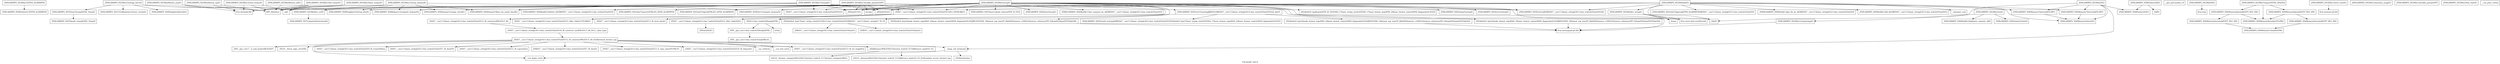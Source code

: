 digraph "Call graph: min.ll" {
	label="Call graph: min.ll";

	Node0x559bdc5f9460 [shape=record,label="{_ZN9LAMMPS_NS3MinC2EPNS_6LAMMPSE}"];
	Node0x559bdc5f9460 -> Node0x559bdc640ec0;
	Node0x559bdc4f03c0 [shape=record,label="{_ZNSt7__cxx1112basic_stringIcSt11char_traitsIcESaIcEEC2IS3_EEPKcRKS3_}"];
	Node0x559bdc4f03c0 -> Node0x559bdc4ebe70;
	Node0x559bdc4f03c0 -> Node0x559bdc545ca0;
	Node0x559bdc4f03c0 -> Node0x559bdc593760;
	Node0x559bdc4f03c0 -> Node0x559bdc58ea20;
	Node0x559bdc4f03c0 -> Node0x559bdc586710;
	Node0x559bdc640ec0 [shape=record,label="{_ZN9LAMMPS_NS8PointersC2EPNS_6LAMMPSE}"];
	Node0x559bdc51d4d0 [shape=record,label="{_ZN9LAMMPS_NS6Modify19addstep_compute_allEl}"];
	Node0x559bdc51eb30 [shape=record,label="{_ZN9LAMMPS_NS6Output5writeEl}"];
	Node0x559bdc51fed0 [shape=record,label="{_ZN9LAMMPS_NS3Min7cleanupEv}"];
	Node0x559bdc51fed0 -> Node0x559bdc4eb220;
	Node0x559bdc51fed0 -> Node0x559bdc511000;
	Node0x559bdc51fed0 -> Node0x559bdc4edf10;
	Node0x559bdc51fed0 -> Node0x559bdc4fce80;
	Node0x559bdc51fed0 -> Node0x559bdc4f1fc0;
	Node0x559bdc51fed0 -> Node0x559bdc4f03c0;
	Node0x559bdc51fed0 -> Node0x559bdc685050;
	Node0x559bdc5a2f50 [shape=record,label="{_ZN9LAMMPS_NS3MinD2Ev}"];
	Node0x559bdc5a2f50 -> Node0x559bdc63f890;
	Node0x559bdc5a2f50 -> Node0x559bdc658610;
	Node0x559bdc5a2f50 -> Node0x559bdc565b20;
	Node0x559bdc5a2f50 -> Node0x559bdc63c9e0;
	Node0x559bdc5a2f50 -> Node0x559bdc58d4b0;
	Node0x559bdc5a2f50 -> Node0x559bdc647d60;
	Node0x559bdc63f890 [shape=record,label="{_ZdaPv}"];
	Node0x559bdc63c9e0 [shape=record,label="{_ZN9LAMMPS_NS6Memory5sfreeEPv}"];
	Node0x559bdc53ef40 [shape=record,label="{__gxx_personality_v0}"];
	Node0x559bdc658610 [shape=record,label="{__clang_call_terminate}"];
	Node0x559bdc658610 -> Node0x559bdc4ec5b0;
	Node0x559bdc658610 -> Node0x559bdc6348e0;
	Node0x559bdc4ec5b0 [shape=record,label="{__cxa_begin_catch}"];
	Node0x559bdc6348e0 [shape=record,label="{_ZSt9terminatev}"];
	Node0x559bdc647d60 [shape=record,label="{_ZN9LAMMPS_NS6Memory7destroyIiEEvRPT_}"];
	Node0x559bdc647d60 -> Node0x559bdc63c9e0;
	Node0x559bdc58d4b0 [shape=record,label="{_ZN9LAMMPS_NS6Memory7destroyIdEEvRPT_}"];
	Node0x559bdc58d4b0 -> Node0x559bdc63c9e0;
	Node0x559bdc5c5500 [shape=record,label="{_ZN9LAMMPS_NS3MinD0Ev}"];
	Node0x559bdc5c5500 -> Node0x559bdc581cd0;
	Node0x559bdc581cd0 [shape=record,label="{llvm.trap}"];
	Node0x559bdc4f1a60 [shape=record,label="{_ZN9LAMMPS_NS3Min4initEv}"];
	Node0x559bdc4f1a60 -> Node0x559bdc4f1fc0;
	Node0x559bdc4f1a60 -> Node0x559bdc4f03c0;
	Node0x559bdc4f1a60 -> Node0x559bdc4eb220;
	Node0x559bdc4f1a60 -> Node0x559bdc4edf10;
	Node0x559bdc4f1a60 -> Node0x559bdc4edff0;
	Node0x559bdc4f1a60 -> Node0x559bdc4f0470;
	Node0x559bdc4f1a60 -> Node0x559bdc5e87f0;
	Node0x559bdc4f1a60 -> Node0x559bdc4edba0;
	Node0x559bdc4f1a60 -> Node0x559bdc63c9e0;
	Node0x559bdc4f1a60 -> Node0x559bdc58d4b0;
	Node0x559bdc4f1a60 -> Node0x559bdc647d60;
	Node0x559bdc4f1a60 -> Node0x559bdc4f4c80;
	Node0x559bdc4f1a60 -> Node0x559bdc4f4cf0;
	Node0x559bdc4f1a60 -> Node0x559bdc63f890;
	Node0x559bdc4edff0 [shape=record,label="{_ZN9LAMMPS_NS5Error3allERKNSt7__cxx1112basic_stringIcSt11char_traitsIcESaIcEEEiS8_}"];
	Node0x559bdc56f550 [shape=record,label="{_ZNKSt7__cxx1112basic_stringIcSt11char_traitsIcESaIcEE4sizeEv}"];
	Node0x559bdc685a50 [shape=record,label="{_ZN9LAMMPS_NS6Memory6createIiEEPT_RS3_iPKc}"];
	Node0x559bdc685a50 -> Node0x559bdc571530;
	Node0x559bdc4f1fc0 [shape=record,label="{_ZNSaIcEC1Ev}"];
	Node0x559bdc4edf10 [shape=record,label="{_ZNSt7__cxx1112basic_stringIcSt11char_traitsIcESaIcEED1Ev}"];
	Node0x559bdc4eb220 [shape=record,label="{_ZNSaIcED1Ev}"];
	Node0x559bdc4f4c80 [shape=record,label="{_ZN9LAMMPS_NS6Modify7add_fixERKNSt7__cxx1112basic_stringIcSt11char_traitsIcESaIcEEEi}"];
	Node0x559bdc4f4cf0 [shape=record,label="{__dynamic_cast}"];
	Node0x559bdc4edba0 [shape=record,label="{_ZN9LAMMPS_NS3Min8ev_setupEv}"];
	Node0x559bdc4edba0 -> Node0x559bdc63f890;
	Node0x559bdc4edba0 -> Node0x559bdc56cff0;
	Node0x559bdc4edba0 -> Node0x559bdc565a90;
	Node0x559bdc56cff0 [shape=record,label="{_Znam}"];
	Node0x559bdc5e87f0 [shape=record,label="{_ZNK9LAMMPS_NS6Modify13get_fix_by_idERKNSt7__cxx1112basic_stringIcSt11char_traitsIcESaIcEEE}"];
	Node0x559bdc4f0470 [shape=record,label="{_ZN9LAMMPS_NS5utils7logmesgEPNS_6LAMMPSERKNSt7__cxx1112basic_stringIcSt11char_traitsIcESaIcEEE}"];
	Node0x559bdc4ee720 [shape=record,label="{_ZN9LAMMPS_NS3Min5setupEi}"];
	Node0x559bdc4ee720 -> Node0x559bdc593760;
	Node0x559bdc4ee720 -> Node0x559bdc4f2d30;
	Node0x559bdc4ee720 -> Node0x559bdc4f4b40;
	Node0x559bdc4ee720 -> Node0x559bdc4f5220;
	Node0x559bdc4ee720 -> Node0x559bdc511000;
	Node0x559bdc4ee720 -> Node0x559bdc50fe50;
	Node0x559bdc4ee720 -> Node0x559bdc50dc80;
	Node0x559bdc4ee720 -> Node0x559bdc50cd80;
	Node0x559bdc4ee720 -> Node0x559bdc4f3160;
	Node0x559bdc4ee720 -> Node0x559bdc50aee0;
	Node0x559bdc4ee720 -> Node0x559bdc5074d0;
	Node0x559bdc4ee720 -> Node0x559bdc4f52b0;
	Node0x559bdc4ee720 -> Node0x559bdc4f1fc0;
	Node0x559bdc4ee720 -> Node0x559bdc4f03c0;
	Node0x559bdc4ee720 -> Node0x559bdc4eb220;
	Node0x559bdc4ee720 -> Node0x559bdc4edf10;
	Node0x559bdc4ee720 -> Node0x559bdc4edff0;
	Node0x559bdc4ee720 -> Node0x559bdc504040;
	Node0x559bdc4ee720 -> Node0x559bdc4fce80;
	Node0x559bdc4ee720 -> Node0x559bdc57b970;
	Node0x559bdc4ee720 -> Node0x559bdc57ce90;
	Node0x559bdc4ee720 -> Node0x559bdc516c70;
	Node0x559bdc4ee720 -> Node0x559bdc565a90;
	Node0x559bdc4ee720 -> Node0x559bdc56cff0;
	Node0x559bdc4ee720 -> Node0x559bdc5197b0;
	Node0x559bdc4ee720 -> Node0x559bdc57ecc0;
	Node0x559bdc4ee720 -> Node0x559bdc581520;
	Node0x559bdc51c490 [shape=record,label="{_ZN9LAMMPS_NS3Min3runEi}"];
	Node0x559bdc51c490 -> Node0x559bdc51cc70;
	Node0x559bdc51c490 -> Node0x559bdc51d4d0;
	Node0x559bdc51c490 -> Node0x559bdc51eb30;
	Node0x559bdc4f5220 [shape=record,label="{_ZN3fmt6v9_lmp6vprintEP8_IO_FILENS0_17basic_string_viewIcEENS0_17basic_format_argsINS0_20basic_format_contextINS0_8appenderEcEEEE}"];
	Node0x559bdc4f52b0 [shape=record,label="{_ZN9LAMMPS_NS5Timer13print_timeoutEP8_IO_FILE}"];
	Node0x559bdc565a90 [shape=record,label="{llvm.umul.with.overflow.i64}"];
	Node0x559bdc581520 [shape=record,label="{_ZN9LAMMPS_NS5Error7warningIJRiEEEvRKNSt7__cxx1112basic_stringIcSt11char_traitsIcESaIcEEEiSA_DpOT_}"];
	Node0x559bdc581520 -> Node0x559bdc512060;
	Node0x559bdc581520 -> Node0x559bdc512c50;
	Node0x559bdc581520 -> Node0x559bdc512ed0;
	Node0x559bdc57ecc0 [shape=record,label="{_ZNK9LAMMPS_NS6Modify17get_compute_by_idERKNSt7__cxx1112basic_stringIcSt11char_traitsIcESaIcEEE}"];
	Node0x559bdc5197b0 [shape=record,label="{MPI_Allreduce}"];
	Node0x559bdc516c70 [shape=record,label="{_ZN9LAMMPS_NS4Atom5setupEv}"];
	Node0x559bdc57ce90 [shape=record,label="{_ZN9LAMMPS_NS8Neighbor10setup_binsEv}"];
	Node0x559bdc57b970 [shape=record,label="{_ZN9LAMMPS_NS6Domain11image_checkEv}"];
	Node0x559bdc4fce80 [shape=record,label="{_ZN9LAMMPS_NS6Domain19box_too_small_checkEv}"];
	Node0x559bdc504040 [shape=record,label="{strcmp}"];
	Node0x559bdc5074d0 [shape=record,label="{_ZN9LAMMPS_NS5Force5setupEv}"];
	Node0x559bdc50aee0 [shape=record,label="{_ZN9LAMMPS_NS3Min6ev_setEl}"];
	Node0x559bdc50aee0 -> Node0x559bdc516640;
	Node0x559bdc50cd80 [shape=record,label="{_ZN9LAMMPS_NS4Pair13compute_dummyEii}"];
	Node0x559bdc50dc80 [shape=record,label="{_ZN9LAMMPS_NS6KSpace13compute_dummyEii}"];
	Node0x559bdc50fe50 [shape=record,label="{_ZN9LAMMPS_NS6Output5setupEi}"];
	Node0x559bdc511000 [shape=record,label="{sqrt}"];
	Node0x559bdc51a0f0 [shape=record,label="{_ZN9LAMMPS_NS3Min13setup_minimalEi}"];
	Node0x559bdc51a0f0 -> Node0x559bdc511000;
	Node0x559bdc51a0f0 -> Node0x559bdc50dc80;
	Node0x559bdc51a0f0 -> Node0x559bdc50cd80;
	Node0x559bdc51a0f0 -> Node0x559bdc50aee0;
	Node0x559bdc51a0f0 -> Node0x559bdc57ce90;
	Node0x559bdc51a0f0 -> Node0x559bdc4fce80;
	Node0x559bdc51a0f0 -> Node0x559bdc57b970;
	Node0x559bdc52d830 [shape=record,label="{_ZN9LAMMPS_NS3Min9fnorm_maxEv}"];
	Node0x559bdc52d830 -> Node0x559bdc688690;
	Node0x559bdc52d830 -> Node0x559bdc5197b0;
	Node0x559bdc52e2c0 [shape=record,label="{_ZN9LAMMPS_NS3Min12total_torqueEv}"];
	Node0x559bdc52e2c0 -> Node0x559bdc688690;
	Node0x559bdc52e2c0 -> Node0x559bdc511000;
	Node0x559bdc52e2c0 -> Node0x559bdc5197b0;
	Node0x559bdc51cc70 [shape=record,label="{_ZN9LAMMPS_NS3Min11stopstringsEi}"];
	Node0x559bdc51cc70 -> Node0x559bdc4f4b40;
	Node0x559bdc685050 [shape=record,label="{_ZN9LAMMPS_NS6Modify10delete_fixERKNSt7__cxx1112basic_stringIcSt11char_traitsIcESaIcEEE}"];
	Node0x559bdc6850d0 [shape=record,label="{_ZN9LAMMPS_NS3Min12energy_forceEi}"];
	Node0x559bdc6850d0 -> Node0x559bdc685150;
	Node0x559bdc6850d0 -> Node0x559bdc685200;
	Node0x559bdc6850d0 -> Node0x559bdc685510;
	Node0x559bdc6850d0 -> Node0x559bdc50aee0;
	Node0x559bdc6850d0 -> Node0x559bdc57ce90;
	Node0x559bdc685150 [shape=record,label="{_ZN9LAMMPS_NS8Neighbor6decideEv}"];
	Node0x559bdc685200 [shape=record,label="{_ZN9LAMMPS_NS5Timer5stampENS0_5ttypeE}"];
	Node0x559bdc685200 -> Node0x559bdc685590;
	Node0x559bdc685510 [shape=record,label="{_ZN9LAMMPS_NS11FixMinimize12reset_coordsEv}"];
	Node0x559bdc685670 [shape=record,label="{_ZN9LAMMPS_NS3Min11force_clearEv}"];
	Node0x559bdc685670 -> Node0x559bdc6856f0;
	Node0x559bdc6856f0 [shape=record,label="{llvm.memset.p0.i64}"];
	Node0x559bdc6857a0 [shape=record,label="{_ZN9LAMMPS_NS3Min7requestEPNS_4PairEid}"];
	Node0x559bdc6857a0 -> Node0x559bdc685820;
	Node0x559bdc6857a0 -> Node0x559bdc6859d0;
	Node0x559bdc6857a0 -> Node0x559bdc6858a0;
	Node0x559bdc685820 [shape=record,label="{_ZN9LAMMPS_NS6Memory8sreallocEPvlPKc}"];
	Node0x559bdc6858a0 [shape=record,label="{_ZN9LAMMPS_NS6Memory4growIiEEPT_RS3_iPKc}"];
	Node0x559bdc6858a0 -> Node0x559bdc685a50;
	Node0x559bdc6858a0 -> Node0x559bdc685820;
	Node0x559bdc6859d0 [shape=record,label="{_ZN9LAMMPS_NS6Memory4growIdEEPT_RS3_iPKc}"];
	Node0x559bdc6859d0 -> Node0x559bdc685b00;
	Node0x559bdc6859d0 -> Node0x559bdc685820;
	Node0x559bdc526b70 [shape=record,label="{_ZN9LAMMPS_NS3Min13modify_paramsEiPPc}"];
	Node0x559bdc526b70 -> Node0x559bdc4f1fc0;
	Node0x559bdc526b70 -> Node0x559bdc4f03c0;
	Node0x559bdc526b70 -> Node0x559bdc4eb220;
	Node0x559bdc526b70 -> Node0x559bdc4edf10;
	Node0x559bdc526b70 -> Node0x559bdc4edff0;
	Node0x559bdc526b70 -> Node0x559bdc504040;
	Node0x559bdc526b70 -> Node0x559bdc52acf0;
	Node0x559bdc526b70 -> Node0x559bdc528900;
	Node0x559bdc528900 [shape=record,label="{_ZN9LAMMPS_NS5utils7numericEPKciS2_bPNS_6LAMMPSE}"];
	Node0x559bdc52acf0 [shape=record,label="{_ZN9LAMMPS_NS5utils7logicalEPKciS2_bPNS_6LAMMPSE}"];
	Node0x559bdc516640 [shape=record,label="{_ZN9LAMMPS_NS7Compute9matchstepEl}"];
	Node0x559bdc688610 [shape=record,label="{_ZN9LAMMPS_NS3Min9fnorm_sqrEv}"];
	Node0x559bdc688610 -> Node0x559bdc688690;
	Node0x559bdc688610 -> Node0x559bdc5197b0;
	Node0x559bdc688690 [shape=record,label="{llvm.fmuladd.f64}"];
	Node0x559bdc52a1e0 [shape=record,label="{_ZN9LAMMPS_NS3Min9fnorm_infEv}"];
	Node0x559bdc52a1e0 -> Node0x559bdc5197b0;
	Node0x559bdc52e860 [shape=record,label="{_ZN9LAMMPS_NS3Min10inf_torqueEv}"];
	Node0x559bdc52e860 -> Node0x559bdc688690;
	Node0x559bdc52e860 -> Node0x559bdc511000;
	Node0x559bdc52e860 -> Node0x559bdc5197b0;
	Node0x559bdc52f1b0 [shape=record,label="{_ZN9LAMMPS_NS3Min10max_torqueEv}"];
	Node0x559bdc52f1b0 -> Node0x559bdc688690;
	Node0x559bdc52f1b0 -> Node0x559bdc511000;
	Node0x559bdc52f1b0 -> Node0x559bdc5197b0;
	Node0x559bdc4f4b40 [shape=record,label="{llvm.memcpy.p0.p0.i64}"];
	Node0x559bdc52fe20 [shape=record,label="{_ZN9LAMMPS_NS3Min12memory_usageEv}"];
	Node0x559bdc530a90 [shape=record,label="{_ZN9LAMMPS_NS3Min12modify_paramEiPPc}"];
	Node0x559bdc539320 [shape=record,label="{_ZN9LAMMPS_NS3Min10init_styleEv}"];
	Node0x559bdc539f40 [shape=record,label="{__cxa_pure_virtual}"];
	Node0x559bdc565b20 [shape=record,label="{_ZN9LAMMPS_NS8PointersD2Ev}"];
	Node0x559bdc53ab30 [shape=record,label="{_ZN9LAMMPS_NS8PointersD0Ev}"];
	Node0x559bdc53ab30 -> Node0x559bdc565b20;
	Node0x559bdc53ab30 -> Node0x559bdc53c050;
	Node0x559bdc53c050 [shape=record,label="{_ZdlPv}"];
	Node0x559bdc685590 [shape=record,label="{_ZN9LAMMPS_NS5Timer6_stampENS0_5ttypeE}"];
	Node0x559bdc4ebe70 [shape=record,label="{_ZNSt7__cxx1112basic_stringIcSt11char_traitsIcESaIcEE13_M_local_dataEv}"];
	Node0x559bdc545ca0 [shape=record,label="{_ZNSt7__cxx1112basic_stringIcSt11char_traitsIcESaIcEE12_Alloc_hiderC1EPcRKS3_}"];
	Node0x559bdc58ea20 [shape=record,label="{_ZNSt7__cxx1112basic_stringIcSt11char_traitsIcESaIcEE12_M_constructIPKcEEvT_S8_}"];
	Node0x559bdc58ea20 -> Node0x559bdc5d6da0;
	Node0x559bdc593760 [shape=record,label="{_ZNSt11char_traitsIcE6lengthEPKc}"];
	Node0x559bdc593760 -> Node0x559bdc54ac40;
	Node0x559bdc593760 -> Node0x559bdc54d760;
	Node0x559bdc586710 [shape=record,label="{_ZNSt7__cxx1112basic_stringIcSt11char_traitsIcESaIcEE12_Alloc_hiderD2Ev}"];
	Node0x559bdc586710 -> Node0x559bdc54ed80;
	Node0x559bdc5d6da0 [shape=record,label="{_ZNSt7__cxx1112basic_stringIcSt11char_traitsIcESaIcEE16_M_construct_auxIPKcEEvT_S8_St12__false_type}"];
	Node0x559bdc5d6da0 -> Node0x559bdc550050;
	Node0x559bdc550050 [shape=record,label="{_ZNSt7__cxx1112basic_stringIcSt11char_traitsIcESaIcEE12_M_constructIPKcEEvT_S8_St20forward_iterator_tag}"];
	Node0x559bdc550050 -> Node0x559bdc551f30;
	Node0x559bdc550050 -> Node0x559bdc554a40;
	Node0x559bdc550050 -> Node0x559bdc556690;
	Node0x559bdc550050 -> Node0x559bdc5579e0;
	Node0x559bdc550050 -> Node0x559bdc558cd0;
	Node0x559bdc550050 -> Node0x559bdc559bd0;
	Node0x559bdc550050 -> Node0x559bdc55acd0;
	Node0x559bdc550050 -> Node0x559bdc55bac0;
	Node0x559bdc550050 -> Node0x559bdc4ec5b0;
	Node0x559bdc550050 -> Node0x559bdc55ce70;
	Node0x559bdc550050 -> Node0x559bdc55dd40;
	Node0x559bdc550050 -> Node0x559bdc560230;
	Node0x559bdc550050 -> Node0x559bdc560cb0;
	Node0x559bdc550050 -> Node0x559bdc658610;
	Node0x559bdc551f30 [shape=record,label="{_ZN9__gnu_cxx17__is_null_pointerIKcEEbPT_}"];
	Node0x559bdc554a40 [shape=record,label="{_ZSt19__throw_logic_errorPKc}"];
	Node0x559bdc556690 [shape=record,label="{_ZSt8distanceIPKcENSt15iterator_traitsIT_E15difference_typeES3_S3_}"];
	Node0x559bdc556690 -> Node0x559bdc561e40;
	Node0x559bdc556690 -> Node0x559bdc562cb0;
	Node0x559bdc558cd0 [shape=record,label="{_ZNSt7__cxx1112basic_stringIcSt11char_traitsIcESaIcEE7_M_dataEPc}"];
	Node0x559bdc5579e0 [shape=record,label="{_ZNSt7__cxx1112basic_stringIcSt11char_traitsIcESaIcEE9_M_createERmm}"];
	Node0x559bdc559bd0 [shape=record,label="{_ZNSt7__cxx1112basic_stringIcSt11char_traitsIcESaIcEE11_M_capacityEm}"];
	Node0x559bdc55bac0 [shape=record,label="{_ZNSt7__cxx1112basic_stringIcSt11char_traitsIcESaIcEE13_S_copy_charsEPcPKcS7_}"];
	Node0x559bdc55acd0 [shape=record,label="{_ZNKSt7__cxx1112basic_stringIcSt11char_traitsIcESaIcEE7_M_dataEv}"];
	Node0x559bdc55ce70 [shape=record,label="{_ZNSt7__cxx1112basic_stringIcSt11char_traitsIcESaIcEE10_M_disposeEv}"];
	Node0x559bdc55dd40 [shape=record,label="{__cxa_rethrow}"];
	Node0x559bdc560230 [shape=record,label="{__cxa_end_catch}"];
	Node0x559bdc560cb0 [shape=record,label="{_ZNSt7__cxx1112basic_stringIcSt11char_traitsIcESaIcEE13_M_set_lengthEm}"];
	Node0x559bdc562cb0 [shape=record,label="{_ZSt10__distanceIPKcENSt15iterator_traitsIT_E15difference_typeES3_S3_St26random_access_iterator_tag}"];
	Node0x559bdc561e40 [shape=record,label="{_ZSt19__iterator_categoryIPKcENSt15iterator_traitsIT_E17iterator_categoryERKS3_}"];
	Node0x559bdc54ac40 [shape=record,label="{_ZN9__gnu_cxx11char_traitsIcE6lengthEPKc}"];
	Node0x559bdc54ac40 -> Node0x559bdc569980;
	Node0x559bdc54d760 [shape=record,label="{strlen}"];
	Node0x559bdc569980 [shape=record,label="{_ZN9__gnu_cxx11char_traitsIcE2eqERKcS3_}"];
	Node0x559bdc54ed80 [shape=record,label="{_ZNSaIcED2Ev}"];
	Node0x559bdc4f2d30 [shape=record,label="{_ZN3fmt6v9_lmp16make_format_argsINS0_20basic_format_contextINS0_8appenderEcEEJRPcEEENS0_16format_arg_storeIT_JDpNSt9remove_cvINSt16remove_referenceIT0_E4typeEE4typeEEEEDpOSB_}"];
	Node0x559bdc4f2d30 -> Node0x559bdc4f4b40;
	Node0x559bdc4f3160 [shape=record,label="{_ZN3fmt6v9_lmp16make_format_argsINS0_20basic_format_contextINS0_8appenderEcEEJRlEEENS0_16format_arg_storeIT_JDpNSt9remove_cvINSt16remove_referenceIT0_E4typeEE4typeEEEEDpOSA_}"];
	Node0x559bdc4f3160 -> Node0x559bdc4f4b40;
	Node0x559bdc512ed0 [shape=record,label="{_ZN9LAMMPS_NS5Error8_warningERKNSt7__cxx1112basic_stringIcSt11char_traitsIcESaIcEEEiN3fmt6v9_lmp17basic_string_viewIcEENSA_17basic_format_argsINSA_20basic_format_contextINSA_8appenderEcEEEE}"];
	Node0x559bdc512060 [shape=record,label="{_ZN3fmt6v9_lmp17basic_string_viewIcEC2ISt11char_traitsIcESaIcEEERKNSt7__cxx1112basic_stringIcT_T0_EE}"];
	Node0x559bdc512060 -> Node0x559bdc56db50;
	Node0x559bdc512060 -> Node0x559bdc56f550;
	Node0x559bdc512c50 [shape=record,label="{_ZN3fmt6v9_lmp16make_format_argsINS0_20basic_format_contextINS0_8appenderEcEEJRiEEENS0_16format_arg_storeIT_JDpNSt9remove_cvINSt16remove_referenceIT0_E4typeEE4typeEEEEDpOSA_}"];
	Node0x559bdc512c50 -> Node0x559bdc4f4b40;
	Node0x559bdc56db50 [shape=record,label="{_ZNKSt7__cxx1112basic_stringIcSt11char_traitsIcESaIcEE4dataEv}"];
	Node0x559bdc571530 [shape=record,label="{_ZN9LAMMPS_NS6Memory7smallocElPKc}"];
	Node0x559bdc685b00 [shape=record,label="{_ZN9LAMMPS_NS6Memory6createIdEEPT_RS3_iPKc}"];
	Node0x559bdc685b00 -> Node0x559bdc571530;
}

